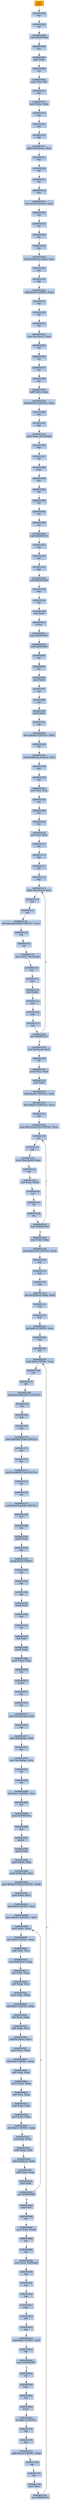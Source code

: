 digraph G {
node[shape=rectangle,style=filled,fillcolor=lightsteelblue,color=lightsteelblue]
bgcolor="transparent"
a0x00401003pusha_[label="start\npusha ",color="lightgrey",fillcolor="orange"];
a0x00401004nop_[label="0x00401004\nnop "];
a0x00401005nop_[label="0x00401005\nnop "];
a0x00401006call_0x0040100b[label="0x00401006\ncall 0x0040100b"];
a0x0040100bnop_[label="0x0040100b\nnop "];
a0x0040100cpopl_ebx[label="0x0040100c\npopl %ebx"];
a0x0040100dnop_[label="0x0040100d\nnop "];
a0x0040100exorw_bx_bx[label="0x0040100e\nxorw %bx, %bx"];
a0x00401011nop_[label="0x00401011\nnop "];
a0x00401012movl_ebx_eax[label="0x00401012\nmovl %ebx, %eax"];
a0x00401014nop_[label="0x00401014\nnop "];
a0x00401015nop_[label="0x00401015\nnop "];
a0x00401016nop_[label="0x00401016\nnop "];
a0x00401017addl_0x3ceax__eax[label="0x00401017\naddl 0x3c(%eax), %eax"];
a0x0040101anop_[label="0x0040101a\nnop "];
a0x0040101bnop_[label="0x0040101b\nnop "];
a0x0040101cnop_[label="0x0040101c\nnop "];
a0x0040101dnop_[label="0x0040101d\nnop "];
a0x0040101emovzwl_0x14eax__edx[label="0x0040101e\nmovzwl 0x14(%eax), %edx"];
a0x00401022nop_[label="0x00401022\nnop "];
a0x00401023nop_[label="0x00401023\nnop "];
a0x00401024nop_[label="0x00401024\nnop "];
a0x00401025nop_[label="0x00401025\nnop "];
a0x00401026leal_0x18eaxedx__eax[label="0x00401026\nleal 0x18(%eax,%edx), %eax"];
a0x0040102anop_[label="0x0040102a\nnop "];
a0x0040102bnop_[label="0x0040102b\nnop "];
a0x0040102caddl_0x50UINT8_eax[label="0x0040102c\naddl $0x50<UINT8>, %eax"];
a0x0040102fnop_[label="0x0040102f\nnop "];
a0x00401030nop_[label="0x00401030\nnop "];
a0x00401031nop_[label="0x00401031\nnop "];
a0x00401032movl_0xceax__eax[label="0x00401032\nmovl 0xc(%eax), %eax"];
a0x00401035nop_[label="0x00401035\nnop "];
a0x00401036nop_[label="0x00401036\nnop "];
a0x00401037nop_[label="0x00401037\nnop "];
a0x00401038nop_[label="0x00401038\nnop "];
a0x00401039addl_ebx_eax[label="0x00401039\naddl %ebx, %eax"];
a0x0040103baddl_0x10UINT32_eax[label="0x0040103b\naddl $0x10<UINT32>, %eax"];
a0x00401040nop_[label="0x00401040\nnop "];
a0x00401041nop_[label="0x00401041\nnop "];
a0x00401042movl_eax_0x1cesp_[label="0x00401042\nmovl %eax, 0x1c(%esp)"];
a0x00401046nop_[label="0x00401046\nnop "];
a0x00401047nop_[label="0x00401047\nnop "];
a0x00401048popa_[label="0x00401048\npopa "];
a0x00401049nop_[label="0x00401049\nnop "];
a0x0040104anop_[label="0x0040104a\nnop "];
a0x0040104bnop_[label="0x0040104b\nnop "];
a0x0040104cnop_[label="0x0040104c\nnop "];
a0x0040104dnop_[label="0x0040104d\nnop "];
a0x0040104ecall_0x00401053[label="0x0040104e\ncall 0x00401053"];
a0x00401053nop_[label="0x00401053\nnop "];
a0x00401054nop_[label="0x00401054\nnop "];
a0x00401055nop_[label="0x00401055\nnop "];
a0x00401056call_0x0040105b[label="0x00401056\ncall 0x0040105b"];
a0x0040105bnop_[label="0x0040105b\nnop "];
a0x0040105cnop_[label="0x0040105c\nnop "];
a0x0040105djmp_eax[label="0x0040105d\njmp %eax"];
a0x00403010pusha_[label="0x00403010\npusha "];
a0x00403011jmp_0x00403067[label="0x00403011\njmp 0x00403067"];
a0x00403067call_0x004030f4[label="0x00403067\ncall 0x004030f4"];
a0x004030f4nop_[label="0x004030f4\nnop "];
a0x004030f5nop_[label="0x004030f5\nnop "];
a0x004030f6popl_edx[label="0x004030f6\npopl %edx"];
a0x004030f7nop_[label="0x004030f7\nnop "];
a0x004030f8nop_[label="0x004030f8\nnop "];
a0x004030f9pushl_ebx[label="0x004030f9\npushl %ebx"];
a0x004030fanop_[label="0x004030fa\nnop "];
a0x004030fbmovl_0x2bUINT32_ebx[label="0x004030fb\nmovl $0x2b<UINT32>, %ebx"];
a0x00403100nop_[label="0x00403100\nnop "];
a0x00403101leal_0xb8edxebx4__esi[label="0x00403101\nleal 0xb8(%edx,%ebx,4), %esi"];
a0x00403108nop_[label="0x00403108\nnop "];
a0x00403109nop_[label="0x00403109\nnop "];
a0x0040310axorl_edi_edi[label="0x0040310a\nxorl %edi, %edi"];
a0x0040310cnop_[label="0x0040310c\nnop "];
a0x0040310dnop_[label="0x0040310d\nnop "];
a0x0040310enop_[label="0x0040310e\nnop "];
a0x0040310fxorl_esi_edi[label="0x0040310f\nxorl %esi, %edi"];
a0x00403111nop_[label="0x00403111\nnop "];
a0x00403112nop_[label="0x00403112\nnop "];
a0x00403113std_[label="0x00403113\nstd "];
a0x00403114nop_[label="0x00403114\nnop "];
a0x00403115lodsl_ds_esi__eax[label="0x00403115\nlodsl %ds:(%esi), %eax"];
a0x00403116nop_[label="0x00403116\nnop "];
a0x00403117nop_[label="0x00403117\nnop "];
a0x00403118addl_0xaa850b80UINT32_eax[label="0x00403118\naddl $0xaa850b80<UINT32>, %eax"];
a0x0040311dnop_[label="0x0040311d\nnop "];
a0x0040311enop_[label="0x0040311e\nnop "];
a0x0040311fstosl_eax_es_edi_[label="0x0040311f\nstosl %eax, %es:(%edi)"];
a0x00403120nop_[label="0x00403120\nnop "];
a0x00403121nop_[label="0x00403121\nnop "];
a0x00403122decl_ebx[label="0x00403122\ndecl %ebx"];
a0x00403123nop_[label="0x00403123\nnop "];
a0x00403124nop_[label="0x00403124\nnop "];
a0x00403125nop_[label="0x00403125\nnop "];
a0x00403126jne_0x00403115[label="0x00403126\njne 0x00403115"];
a0x00403128leal_0x4esi__ecx[label="0x00403128\nleal 0x4(%esi), %ecx"];
a0x0040312bcld_[label="0x0040312b\ncld "];
a0x0040312cmovl_ecx_edi[label="0x0040312c\nmovl %ecx, %edi"];
a0x0040312epopl_ebx[label="0x0040312e\npopl %ebx"];
a0x0040312fsubl_0x34UINT32_edi[label="0x0040312f\nsubl $0x34<UINT32>, %edi"];
a0x00403135movl_0x22UINT32_ecx[label="0x00403135\nmovl $0x22<UINT32>, %ecx"];
a0x0040313anop_[label="0x0040313a\nnop "];
a0x0040313bmovl_0x741e812fUINT32_eax[label="0x0040313b\nmovl $0x741e812f<UINT32>, %eax"];
a0x00403140std_[label="0x00403140\nstd "];
a0x00403141nop_[label="0x00403141\nnop "];
a0x00403142scasl_es_edi__eax[label="0x00403142\nscasl %es:(%edi), %eax"];
a0x00403143nop_[label="0x00403143\nnop "];
a0x00403144xorl_eax_edi_[label="0x00403144\nxorl %eax, (%edi)"];
a0x00403146nop_[label="0x00403146\nnop "];
a0x00403147cld_[label="0x00403147\ncld "];
a0x00403148nop_[label="0x00403148\nnop "];
a0x00403149loop_0x00403140[label="0x00403149\nloop 0x00403140"];
a0x0040314bmovl_edi_ebp[label="0x0040314b\nmovl %edi, %ebp"];
a0x0040314dmovl_0x9330UINT32_ecx[label="0x0040314d\nmovl $0x9330<UINT32>, %ecx"];
a0x00403152nop_[label="0x00403152\nnop "];
a0x00403153nop_[label="0x00403153\nnop "];
a0x00403154nop_[label="0x00403154\nnop "];
a0x00403155leal_0x12fecxedi__edi[label="0x00403155\nleal 0x12f(%ecx,%edi), %edi"];
a0x0040315cnop_[label="0x0040315c\nnop "];
a0x0040315dnop_[label="0x0040315d\nnop "];
a0x0040315eshrl_0x3UINT8_ecx[label="0x0040315e\nshrl $0x3<UINT8>, %ecx"];
a0x00403161nop_[label="0x00403161\nnop "];
a0x00403162std_[label="0x00403162\nstd "];
a0x00403163subl_0x8UINT8_edi[label="0x00403163\nsubl $0x8<UINT8>, %edi"];
a0x00403166nop_[label="0x00403166\nnop "];
a0x00403167nop_[label="0x00403167\nnop "];
a0x00403168pushl_0xd0d61827UINT32[label="0x00403168\npushl $0xd0d61827<UINT32>"];
a0x0040316dnop_[label="0x0040316d\nnop "];
a0x0040316enop_[label="0x0040316e\nnop "];
a0x0040316fnop_[label="0x0040316f\nnop "];
a0x00403170pushl_0xfabd750dUINT32[label="0x00403170\npushl $0xfabd750d<UINT32>"];
a0x00403175nop_[label="0x00403175\nnop "];
a0x00403176nop_[label="0x00403176\nnop "];
a0x00403177pushl_0xd09f1154UINT32[label="0x00403177\npushl $0xd09f1154<UINT32>"];
a0x0040317cnop_[label="0x0040317c\nnop "];
a0x0040317dnop_[label="0x0040317d\nnop "];
a0x0040317epushl_0xc05ac696UINT32[label="0x0040317e\npushl $0xc05ac696<UINT32>"];
a0x00403183nop_[label="0x00403183\nnop "];
a0x00403184nop_[label="0x00403184\nnop "];
a0x00403185pushl_esp[label="0x00403185\npushl %esp"];
a0x00403186nop_[label="0x00403186\nnop "];
a0x00403187pushl_0x8UINT8[label="0x00403187\npushl $0x8<UINT8>"];
a0x00403189nop_[label="0x00403189\nnop "];
a0x0040318anop_[label="0x0040318a\nnop "];
a0x0040318bnop_[label="0x0040318b\nnop "];
a0x0040318cpushl_edi[label="0x0040318c\npushl %edi"];
a0x0040318dnop_[label="0x0040318d\nnop "];
a0x0040318enop_[label="0x0040318e\nnop "];
a0x0040318fcall_ebp[label="0x0040318f\ncall %ebp"];
a0x0040306cpushl_ebp[label="0x0040306c\npushl %ebp"];
a0x0040306dmovl_esp_ebp[label="0x0040306d\nmovl %esp, %ebp"];
a0x0040306fnop_[label="0x0040306f\nnop "];
a0x00403070pusha_[label="0x00403070\npusha "];
a0x00403071nop_[label="0x00403071\nnop "];
a0x00403072nop_[label="0x00403072\nnop "];
a0x00403073movl_0x10ebp__esi[label="0x00403073\nmovl 0x10(%ebp), %esi"];
a0x00403076nop_[label="0x00403076\nnop "];
a0x00403077movl_0x8ebp__edi[label="0x00403077\nmovl 0x8(%ebp), %edi"];
a0x0040307anop_[label="0x0040307a\nnop "];
a0x0040307bmovl_0xcebp__ecx[label="0x0040307b\nmovl 0xc(%ebp), %ecx"];
a0x0040307enop_[label="0x0040307e\nnop "];
a0x0040307fnop_[label="0x0040307f\nnop "];
a0x00403080shrl_0x3UINT8_ecx[label="0x00403080\nshrl $0x3<UINT8>, %ecx"];
a0x00403083nop_[label="0x00403083\nnop "];
a0x00403084jecxz_0x004030ea[label="0x00403084\njecxz 0x004030ea"];
a0x00403086nop_[label="0x00403086\nnop "];
a0x00403087pusha_[label="0x00403087\npusha "];
a0x00403088pushl_edi[label="0x00403088\npushl %edi"];
a0x00403089movl_edi__ebx[label="0x00403089\nmovl (%edi), %ebx"];
a0x0040308bmovl_0x4edi__ecx[label="0x0040308b\nmovl 0x4(%edi), %ecx"];
a0x0040308emovl_0x9e3779b9UINT32_edx[label="0x0040308e\nmovl $0x9e3779b9<UINT32>, %edx"];
a0x00403093movl_edx_eax[label="0x00403093\nmovl %edx, %eax"];
a0x00403095shll_0x5UINT8_eax[label="0x00403095\nshll $0x5<UINT8>, %eax"];
a0x00403098movl_0x20UINT32_edi[label="0x00403098\nmovl $0x20<UINT32>, %edi"];
a0x0040309dmovl_ebx_ebp[label="0x0040309d\nmovl %ebx, %ebp"];
a0x0040309fshll_0x4UINT8_ebp[label="0x0040309f\nshll $0x4<UINT8>, %ebp"];
a0x004030a2subl_ebp_ecx[label="0x004030a2\nsubl %ebp, %ecx"];
a0x004030a4movl_0x8esi__ebp[label="0x004030a4\nmovl 0x8(%esi), %ebp"];
a0x004030a7xorl_ebx_ebp[label="0x004030a7\nxorl %ebx, %ebp"];
a0x004030a9subl_ebp_ecx[label="0x004030a9\nsubl %ebp, %ecx"];
a0x004030abmovl_ebx_ebp[label="0x004030ab\nmovl %ebx, %ebp"];
a0x004030adshrl_0x5UINT8_ebp[label="0x004030ad\nshrl $0x5<UINT8>, %ebp"];
a0x004030b0xorl_eax_ebp[label="0x004030b0\nxorl %eax, %ebp"];
a0x004030b2subl_ebp_ecx[label="0x004030b2\nsubl %ebp, %ecx"];
a0x004030b4subl_0xcesi__ecx[label="0x004030b4\nsubl 0xc(%esi), %ecx"];
a0x004030b7movl_ecx_ebp[label="0x004030b7\nmovl %ecx, %ebp"];
a0x004030b9shll_0x4UINT8_ebp[label="0x004030b9\nshll $0x4<UINT8>, %ebp"];
a0x004030bcsubl_ebp_ebx[label="0x004030bc\nsubl %ebp, %ebx"];
a0x004030bemovl_esi__ebp[label="0x004030be\nmovl (%esi), %ebp"];
a0x004030c0xorl_ecx_ebp[label="0x004030c0\nxorl %ecx, %ebp"];
a0x004030c2subl_ebp_ebx[label="0x004030c2\nsubl %ebp, %ebx"];
a0x004030c4movl_ecx_ebp[label="0x004030c4\nmovl %ecx, %ebp"];
a0x004030c6shrl_0x5UINT8_ebp[label="0x004030c6\nshrl $0x5<UINT8>, %ebp"];
a0x004030c9xorl_eax_ebp[label="0x004030c9\nxorl %eax, %ebp"];
a0x004030cbsubl_ebp_ebx[label="0x004030cb\nsubl %ebp, %ebx"];
a0x004030cdsubl_0x4esi__ebx[label="0x004030cd\nsubl 0x4(%esi), %ebx"];
a0x004030d0subl_edx_eax[label="0x004030d0\nsubl %edx, %eax"];
a0x004030d2decl_edi[label="0x004030d2\ndecl %edi"];
a0x004030d3jne_0x0040309d[label="0x004030d3\njne 0x0040309d"];
a0x004030d5popl_edi[label="0x004030d5\npopl %edi"];
a0x004030d6nop_[label="0x004030d6\nnop "];
a0x004030d7movl_ebx_edi_[label="0x004030d7\nmovl %ebx, (%edi)"];
a0x004030d9nop_[label="0x004030d9\nnop "];
a0x004030danop_[label="0x004030da\nnop "];
a0x004030dbmovl_ecx_0x4edi_[label="0x004030db\nmovl %ecx, 0x4(%edi)"];
a0x004030denop_[label="0x004030de\nnop "];
a0x004030dfnop_[label="0x004030df\nnop "];
a0x004030e0nop_[label="0x004030e0\nnop "];
a0x004030e1popa_[label="0x004030e1\npopa "];
a0x004030e2nop_[label="0x004030e2\nnop "];
a0x004030e3nop_[label="0x004030e3\nnop "];
a0x004030e4addl_0x8UINT8_edi[label="0x004030e4\naddl $0x8<UINT8>, %edi"];
a0x004030e7nop_[label="0x004030e7\nnop "];
a0x004030e8loop_0x00403087[label="0x004030e8\nloop 0x00403087"];
a0x004030eanop_[label="0x004030ea\nnop "];
a0x004030ebpopa_[label="0x004030eb\npopa "];
a0x004030ecnop_[label="0x004030ec\nnop "];
a0x004030edleave_[label="0x004030ed\nleave "];
a0x004030eeret_0xcUINT16[label="0x004030ee\nret $0xc<UINT16>"];
a0x00403191nop_[label="0x00403191\nnop "];
a0x00403192nop_[label="0x00403192\nnop "];
a0x00403193addl_0x10UINT8_esp[label="0x00403193\naddl $0x10<UINT8>, %esp"];
a0x00403196nop_[label="0x00403196\nnop "];
a0x00403197nop_[label="0x00403197\nnop "];
a0x00403198decl_ecx[label="0x00403198\ndecl %ecx"];
a0x00403199jne_0x00403163[label="0x00403199\njne 0x00403163"];
a0x00401003pusha_ -> a0x00401004nop_ [color="#000000"];
a0x00401004nop_ -> a0x00401005nop_ [color="#000000"];
a0x00401005nop_ -> a0x00401006call_0x0040100b [color="#000000"];
a0x00401006call_0x0040100b -> a0x0040100bnop_ [color="#000000"];
a0x0040100bnop_ -> a0x0040100cpopl_ebx [color="#000000"];
a0x0040100cpopl_ebx -> a0x0040100dnop_ [color="#000000"];
a0x0040100dnop_ -> a0x0040100exorw_bx_bx [color="#000000"];
a0x0040100exorw_bx_bx -> a0x00401011nop_ [color="#000000"];
a0x00401011nop_ -> a0x00401012movl_ebx_eax [color="#000000"];
a0x00401012movl_ebx_eax -> a0x00401014nop_ [color="#000000"];
a0x00401014nop_ -> a0x00401015nop_ [color="#000000"];
a0x00401015nop_ -> a0x00401016nop_ [color="#000000"];
a0x00401016nop_ -> a0x00401017addl_0x3ceax__eax [color="#000000"];
a0x00401017addl_0x3ceax__eax -> a0x0040101anop_ [color="#000000"];
a0x0040101anop_ -> a0x0040101bnop_ [color="#000000"];
a0x0040101bnop_ -> a0x0040101cnop_ [color="#000000"];
a0x0040101cnop_ -> a0x0040101dnop_ [color="#000000"];
a0x0040101dnop_ -> a0x0040101emovzwl_0x14eax__edx [color="#000000"];
a0x0040101emovzwl_0x14eax__edx -> a0x00401022nop_ [color="#000000"];
a0x00401022nop_ -> a0x00401023nop_ [color="#000000"];
a0x00401023nop_ -> a0x00401024nop_ [color="#000000"];
a0x00401024nop_ -> a0x00401025nop_ [color="#000000"];
a0x00401025nop_ -> a0x00401026leal_0x18eaxedx__eax [color="#000000"];
a0x00401026leal_0x18eaxedx__eax -> a0x0040102anop_ [color="#000000"];
a0x0040102anop_ -> a0x0040102bnop_ [color="#000000"];
a0x0040102bnop_ -> a0x0040102caddl_0x50UINT8_eax [color="#000000"];
a0x0040102caddl_0x50UINT8_eax -> a0x0040102fnop_ [color="#000000"];
a0x0040102fnop_ -> a0x00401030nop_ [color="#000000"];
a0x00401030nop_ -> a0x00401031nop_ [color="#000000"];
a0x00401031nop_ -> a0x00401032movl_0xceax__eax [color="#000000"];
a0x00401032movl_0xceax__eax -> a0x00401035nop_ [color="#000000"];
a0x00401035nop_ -> a0x00401036nop_ [color="#000000"];
a0x00401036nop_ -> a0x00401037nop_ [color="#000000"];
a0x00401037nop_ -> a0x00401038nop_ [color="#000000"];
a0x00401038nop_ -> a0x00401039addl_ebx_eax [color="#000000"];
a0x00401039addl_ebx_eax -> a0x0040103baddl_0x10UINT32_eax [color="#000000"];
a0x0040103baddl_0x10UINT32_eax -> a0x00401040nop_ [color="#000000"];
a0x00401040nop_ -> a0x00401041nop_ [color="#000000"];
a0x00401041nop_ -> a0x00401042movl_eax_0x1cesp_ [color="#000000"];
a0x00401042movl_eax_0x1cesp_ -> a0x00401046nop_ [color="#000000"];
a0x00401046nop_ -> a0x00401047nop_ [color="#000000"];
a0x00401047nop_ -> a0x00401048popa_ [color="#000000"];
a0x00401048popa_ -> a0x00401049nop_ [color="#000000"];
a0x00401049nop_ -> a0x0040104anop_ [color="#000000"];
a0x0040104anop_ -> a0x0040104bnop_ [color="#000000"];
a0x0040104bnop_ -> a0x0040104cnop_ [color="#000000"];
a0x0040104cnop_ -> a0x0040104dnop_ [color="#000000"];
a0x0040104dnop_ -> a0x0040104ecall_0x00401053 [color="#000000"];
a0x0040104ecall_0x00401053 -> a0x00401053nop_ [color="#000000"];
a0x00401053nop_ -> a0x00401054nop_ [color="#000000"];
a0x00401054nop_ -> a0x00401055nop_ [color="#000000"];
a0x00401055nop_ -> a0x00401056call_0x0040105b [color="#000000"];
a0x00401056call_0x0040105b -> a0x0040105bnop_ [color="#000000"];
a0x0040105bnop_ -> a0x0040105cnop_ [color="#000000"];
a0x0040105cnop_ -> a0x0040105djmp_eax [color="#000000"];
a0x0040105djmp_eax -> a0x00403010pusha_ [color="#000000"];
a0x00403010pusha_ -> a0x00403011jmp_0x00403067 [color="#000000"];
a0x00403011jmp_0x00403067 -> a0x00403067call_0x004030f4 [color="#000000"];
a0x00403067call_0x004030f4 -> a0x004030f4nop_ [color="#000000"];
a0x004030f4nop_ -> a0x004030f5nop_ [color="#000000"];
a0x004030f5nop_ -> a0x004030f6popl_edx [color="#000000"];
a0x004030f6popl_edx -> a0x004030f7nop_ [color="#000000"];
a0x004030f7nop_ -> a0x004030f8nop_ [color="#000000"];
a0x004030f8nop_ -> a0x004030f9pushl_ebx [color="#000000"];
a0x004030f9pushl_ebx -> a0x004030fanop_ [color="#000000"];
a0x004030fanop_ -> a0x004030fbmovl_0x2bUINT32_ebx [color="#000000"];
a0x004030fbmovl_0x2bUINT32_ebx -> a0x00403100nop_ [color="#000000"];
a0x00403100nop_ -> a0x00403101leal_0xb8edxebx4__esi [color="#000000"];
a0x00403101leal_0xb8edxebx4__esi -> a0x00403108nop_ [color="#000000"];
a0x00403108nop_ -> a0x00403109nop_ [color="#000000"];
a0x00403109nop_ -> a0x0040310axorl_edi_edi [color="#000000"];
a0x0040310axorl_edi_edi -> a0x0040310cnop_ [color="#000000"];
a0x0040310cnop_ -> a0x0040310dnop_ [color="#000000"];
a0x0040310dnop_ -> a0x0040310enop_ [color="#000000"];
a0x0040310enop_ -> a0x0040310fxorl_esi_edi [color="#000000"];
a0x0040310fxorl_esi_edi -> a0x00403111nop_ [color="#000000"];
a0x00403111nop_ -> a0x00403112nop_ [color="#000000"];
a0x00403112nop_ -> a0x00403113std_ [color="#000000"];
a0x00403113std_ -> a0x00403114nop_ [color="#000000"];
a0x00403114nop_ -> a0x00403115lodsl_ds_esi__eax [color="#000000"];
a0x00403115lodsl_ds_esi__eax -> a0x00403116nop_ [color="#000000"];
a0x00403116nop_ -> a0x00403117nop_ [color="#000000"];
a0x00403117nop_ -> a0x00403118addl_0xaa850b80UINT32_eax [color="#000000"];
a0x00403118addl_0xaa850b80UINT32_eax -> a0x0040311dnop_ [color="#000000"];
a0x0040311dnop_ -> a0x0040311enop_ [color="#000000"];
a0x0040311enop_ -> a0x0040311fstosl_eax_es_edi_ [color="#000000"];
a0x0040311fstosl_eax_es_edi_ -> a0x00403120nop_ [color="#000000"];
a0x00403120nop_ -> a0x00403121nop_ [color="#000000"];
a0x00403121nop_ -> a0x00403122decl_ebx [color="#000000"];
a0x00403122decl_ebx -> a0x00403123nop_ [color="#000000"];
a0x00403123nop_ -> a0x00403124nop_ [color="#000000"];
a0x00403124nop_ -> a0x00403125nop_ [color="#000000"];
a0x00403125nop_ -> a0x00403126jne_0x00403115 [color="#000000"];
a0x00403126jne_0x00403115 -> a0x00403115lodsl_ds_esi__eax [color="#000000",label="T"];
a0x00403126jne_0x00403115 -> a0x00403128leal_0x4esi__ecx [color="#000000",label="F"];
a0x00403128leal_0x4esi__ecx -> a0x0040312bcld_ [color="#000000"];
a0x0040312bcld_ -> a0x0040312cmovl_ecx_edi [color="#000000"];
a0x0040312cmovl_ecx_edi -> a0x0040312epopl_ebx [color="#000000"];
a0x0040312epopl_ebx -> a0x0040312fsubl_0x34UINT32_edi [color="#000000"];
a0x0040312fsubl_0x34UINT32_edi -> a0x00403135movl_0x22UINT32_ecx [color="#000000"];
a0x00403135movl_0x22UINT32_ecx -> a0x0040313anop_ [color="#000000"];
a0x0040313anop_ -> a0x0040313bmovl_0x741e812fUINT32_eax [color="#000000"];
a0x0040313bmovl_0x741e812fUINT32_eax -> a0x00403140std_ [color="#000000"];
a0x00403140std_ -> a0x00403141nop_ [color="#000000"];
a0x00403141nop_ -> a0x00403142scasl_es_edi__eax [color="#000000"];
a0x00403142scasl_es_edi__eax -> a0x00403143nop_ [color="#000000"];
a0x00403143nop_ -> a0x00403144xorl_eax_edi_ [color="#000000"];
a0x00403144xorl_eax_edi_ -> a0x00403146nop_ [color="#000000"];
a0x00403146nop_ -> a0x00403147cld_ [color="#000000"];
a0x00403147cld_ -> a0x00403148nop_ [color="#000000"];
a0x00403148nop_ -> a0x00403149loop_0x00403140 [color="#000000"];
a0x00403149loop_0x00403140 -> a0x00403140std_ [color="#000000",label="T"];
a0x00403149loop_0x00403140 -> a0x0040314bmovl_edi_ebp [color="#000000",label="F"];
a0x0040314bmovl_edi_ebp -> a0x0040314dmovl_0x9330UINT32_ecx [color="#000000"];
a0x0040314dmovl_0x9330UINT32_ecx -> a0x00403152nop_ [color="#000000"];
a0x00403152nop_ -> a0x00403153nop_ [color="#000000"];
a0x00403153nop_ -> a0x00403154nop_ [color="#000000"];
a0x00403154nop_ -> a0x00403155leal_0x12fecxedi__edi [color="#000000"];
a0x00403155leal_0x12fecxedi__edi -> a0x0040315cnop_ [color="#000000"];
a0x0040315cnop_ -> a0x0040315dnop_ [color="#000000"];
a0x0040315dnop_ -> a0x0040315eshrl_0x3UINT8_ecx [color="#000000"];
a0x0040315eshrl_0x3UINT8_ecx -> a0x00403161nop_ [color="#000000"];
a0x00403161nop_ -> a0x00403162std_ [color="#000000"];
a0x00403162std_ -> a0x00403163subl_0x8UINT8_edi [color="#000000"];
a0x00403163subl_0x8UINT8_edi -> a0x00403166nop_ [color="#000000"];
a0x00403166nop_ -> a0x00403167nop_ [color="#000000"];
a0x00403167nop_ -> a0x00403168pushl_0xd0d61827UINT32 [color="#000000"];
a0x00403168pushl_0xd0d61827UINT32 -> a0x0040316dnop_ [color="#000000"];
a0x0040316dnop_ -> a0x0040316enop_ [color="#000000"];
a0x0040316enop_ -> a0x0040316fnop_ [color="#000000"];
a0x0040316fnop_ -> a0x00403170pushl_0xfabd750dUINT32 [color="#000000"];
a0x00403170pushl_0xfabd750dUINT32 -> a0x00403175nop_ [color="#000000"];
a0x00403175nop_ -> a0x00403176nop_ [color="#000000"];
a0x00403176nop_ -> a0x00403177pushl_0xd09f1154UINT32 [color="#000000"];
a0x00403177pushl_0xd09f1154UINT32 -> a0x0040317cnop_ [color="#000000"];
a0x0040317cnop_ -> a0x0040317dnop_ [color="#000000"];
a0x0040317dnop_ -> a0x0040317epushl_0xc05ac696UINT32 [color="#000000"];
a0x0040317epushl_0xc05ac696UINT32 -> a0x00403183nop_ [color="#000000"];
a0x00403183nop_ -> a0x00403184nop_ [color="#000000"];
a0x00403184nop_ -> a0x00403185pushl_esp [color="#000000"];
a0x00403185pushl_esp -> a0x00403186nop_ [color="#000000"];
a0x00403186nop_ -> a0x00403187pushl_0x8UINT8 [color="#000000"];
a0x00403187pushl_0x8UINT8 -> a0x00403189nop_ [color="#000000"];
a0x00403189nop_ -> a0x0040318anop_ [color="#000000"];
a0x0040318anop_ -> a0x0040318bnop_ [color="#000000"];
a0x0040318bnop_ -> a0x0040318cpushl_edi [color="#000000"];
a0x0040318cpushl_edi -> a0x0040318dnop_ [color="#000000"];
a0x0040318dnop_ -> a0x0040318enop_ [color="#000000"];
a0x0040318enop_ -> a0x0040318fcall_ebp [color="#000000"];
a0x0040318fcall_ebp -> a0x0040306cpushl_ebp [color="#000000"];
a0x0040306cpushl_ebp -> a0x0040306dmovl_esp_ebp [color="#000000"];
a0x0040306dmovl_esp_ebp -> a0x0040306fnop_ [color="#000000"];
a0x0040306fnop_ -> a0x00403070pusha_ [color="#000000"];
a0x00403070pusha_ -> a0x00403071nop_ [color="#000000"];
a0x00403071nop_ -> a0x00403072nop_ [color="#000000"];
a0x00403072nop_ -> a0x00403073movl_0x10ebp__esi [color="#000000"];
a0x00403073movl_0x10ebp__esi -> a0x00403076nop_ [color="#000000"];
a0x00403076nop_ -> a0x00403077movl_0x8ebp__edi [color="#000000"];
a0x00403077movl_0x8ebp__edi -> a0x0040307anop_ [color="#000000"];
a0x0040307anop_ -> a0x0040307bmovl_0xcebp__ecx [color="#000000"];
a0x0040307bmovl_0xcebp__ecx -> a0x0040307enop_ [color="#000000"];
a0x0040307enop_ -> a0x0040307fnop_ [color="#000000"];
a0x0040307fnop_ -> a0x00403080shrl_0x3UINT8_ecx [color="#000000"];
a0x00403080shrl_0x3UINT8_ecx -> a0x00403083nop_ [color="#000000"];
a0x00403083nop_ -> a0x00403084jecxz_0x004030ea [color="#000000"];
a0x00403084jecxz_0x004030ea -> a0x00403086nop_ [color="#000000",label="F"];
a0x00403086nop_ -> a0x00403087pusha_ [color="#000000"];
a0x00403087pusha_ -> a0x00403088pushl_edi [color="#000000"];
a0x00403088pushl_edi -> a0x00403089movl_edi__ebx [color="#000000"];
a0x00403089movl_edi__ebx -> a0x0040308bmovl_0x4edi__ecx [color="#000000"];
a0x0040308bmovl_0x4edi__ecx -> a0x0040308emovl_0x9e3779b9UINT32_edx [color="#000000"];
a0x0040308emovl_0x9e3779b9UINT32_edx -> a0x00403093movl_edx_eax [color="#000000"];
a0x00403093movl_edx_eax -> a0x00403095shll_0x5UINT8_eax [color="#000000"];
a0x00403095shll_0x5UINT8_eax -> a0x00403098movl_0x20UINT32_edi [color="#000000"];
a0x00403098movl_0x20UINT32_edi -> a0x0040309dmovl_ebx_ebp [color="#000000"];
a0x0040309dmovl_ebx_ebp -> a0x0040309fshll_0x4UINT8_ebp [color="#000000"];
a0x0040309fshll_0x4UINT8_ebp -> a0x004030a2subl_ebp_ecx [color="#000000"];
a0x004030a2subl_ebp_ecx -> a0x004030a4movl_0x8esi__ebp [color="#000000"];
a0x004030a4movl_0x8esi__ebp -> a0x004030a7xorl_ebx_ebp [color="#000000"];
a0x004030a7xorl_ebx_ebp -> a0x004030a9subl_ebp_ecx [color="#000000"];
a0x004030a9subl_ebp_ecx -> a0x004030abmovl_ebx_ebp [color="#000000"];
a0x004030abmovl_ebx_ebp -> a0x004030adshrl_0x5UINT8_ebp [color="#000000"];
a0x004030adshrl_0x5UINT8_ebp -> a0x004030b0xorl_eax_ebp [color="#000000"];
a0x004030b0xorl_eax_ebp -> a0x004030b2subl_ebp_ecx [color="#000000"];
a0x004030b2subl_ebp_ecx -> a0x004030b4subl_0xcesi__ecx [color="#000000"];
a0x004030b4subl_0xcesi__ecx -> a0x004030b7movl_ecx_ebp [color="#000000"];
a0x004030b7movl_ecx_ebp -> a0x004030b9shll_0x4UINT8_ebp [color="#000000"];
a0x004030b9shll_0x4UINT8_ebp -> a0x004030bcsubl_ebp_ebx [color="#000000"];
a0x004030bcsubl_ebp_ebx -> a0x004030bemovl_esi__ebp [color="#000000"];
a0x004030bemovl_esi__ebp -> a0x004030c0xorl_ecx_ebp [color="#000000"];
a0x004030c0xorl_ecx_ebp -> a0x004030c2subl_ebp_ebx [color="#000000"];
a0x004030c2subl_ebp_ebx -> a0x004030c4movl_ecx_ebp [color="#000000"];
a0x004030c4movl_ecx_ebp -> a0x004030c6shrl_0x5UINT8_ebp [color="#000000"];
a0x004030c6shrl_0x5UINT8_ebp -> a0x004030c9xorl_eax_ebp [color="#000000"];
a0x004030c9xorl_eax_ebp -> a0x004030cbsubl_ebp_ebx [color="#000000"];
a0x004030cbsubl_ebp_ebx -> a0x004030cdsubl_0x4esi__ebx [color="#000000"];
a0x004030cdsubl_0x4esi__ebx -> a0x004030d0subl_edx_eax [color="#000000"];
a0x004030d0subl_edx_eax -> a0x004030d2decl_edi [color="#000000"];
a0x004030d2decl_edi -> a0x004030d3jne_0x0040309d [color="#000000"];
a0x004030d3jne_0x0040309d -> a0x0040309dmovl_ebx_ebp [color="#000000",label="T"];
a0x004030d3jne_0x0040309d -> a0x004030d5popl_edi [color="#000000",label="F"];
a0x004030d5popl_edi -> a0x004030d6nop_ [color="#000000"];
a0x004030d6nop_ -> a0x004030d7movl_ebx_edi_ [color="#000000"];
a0x004030d7movl_ebx_edi_ -> a0x004030d9nop_ [color="#000000"];
a0x004030d9nop_ -> a0x004030danop_ [color="#000000"];
a0x004030danop_ -> a0x004030dbmovl_ecx_0x4edi_ [color="#000000"];
a0x004030dbmovl_ecx_0x4edi_ -> a0x004030denop_ [color="#000000"];
a0x004030denop_ -> a0x004030dfnop_ [color="#000000"];
a0x004030dfnop_ -> a0x004030e0nop_ [color="#000000"];
a0x004030e0nop_ -> a0x004030e1popa_ [color="#000000"];
a0x004030e1popa_ -> a0x004030e2nop_ [color="#000000"];
a0x004030e2nop_ -> a0x004030e3nop_ [color="#000000"];
a0x004030e3nop_ -> a0x004030e4addl_0x8UINT8_edi [color="#000000"];
a0x004030e4addl_0x8UINT8_edi -> a0x004030e7nop_ [color="#000000"];
a0x004030e7nop_ -> a0x004030e8loop_0x00403087 [color="#000000"];
a0x004030e8loop_0x00403087 -> a0x004030eanop_ [color="#000000",label="F"];
a0x004030eanop_ -> a0x004030ebpopa_ [color="#000000"];
a0x004030ebpopa_ -> a0x004030ecnop_ [color="#000000"];
a0x004030ecnop_ -> a0x004030edleave_ [color="#000000"];
a0x004030edleave_ -> a0x004030eeret_0xcUINT16 [color="#000000"];
a0x004030eeret_0xcUINT16 -> a0x00403191nop_ [color="#000000"];
a0x00403191nop_ -> a0x00403192nop_ [color="#000000"];
a0x00403192nop_ -> a0x00403193addl_0x10UINT8_esp [color="#000000"];
a0x00403193addl_0x10UINT8_esp -> a0x00403196nop_ [color="#000000"];
a0x00403196nop_ -> a0x00403197nop_ [color="#000000"];
a0x00403197nop_ -> a0x00403198decl_ecx [color="#000000"];
a0x00403198decl_ecx -> a0x00403199jne_0x00403163 [color="#000000"];
a0x00403199jne_0x00403163 -> a0x00403163subl_0x8UINT8_edi [color="#000000",label="T"];
}
